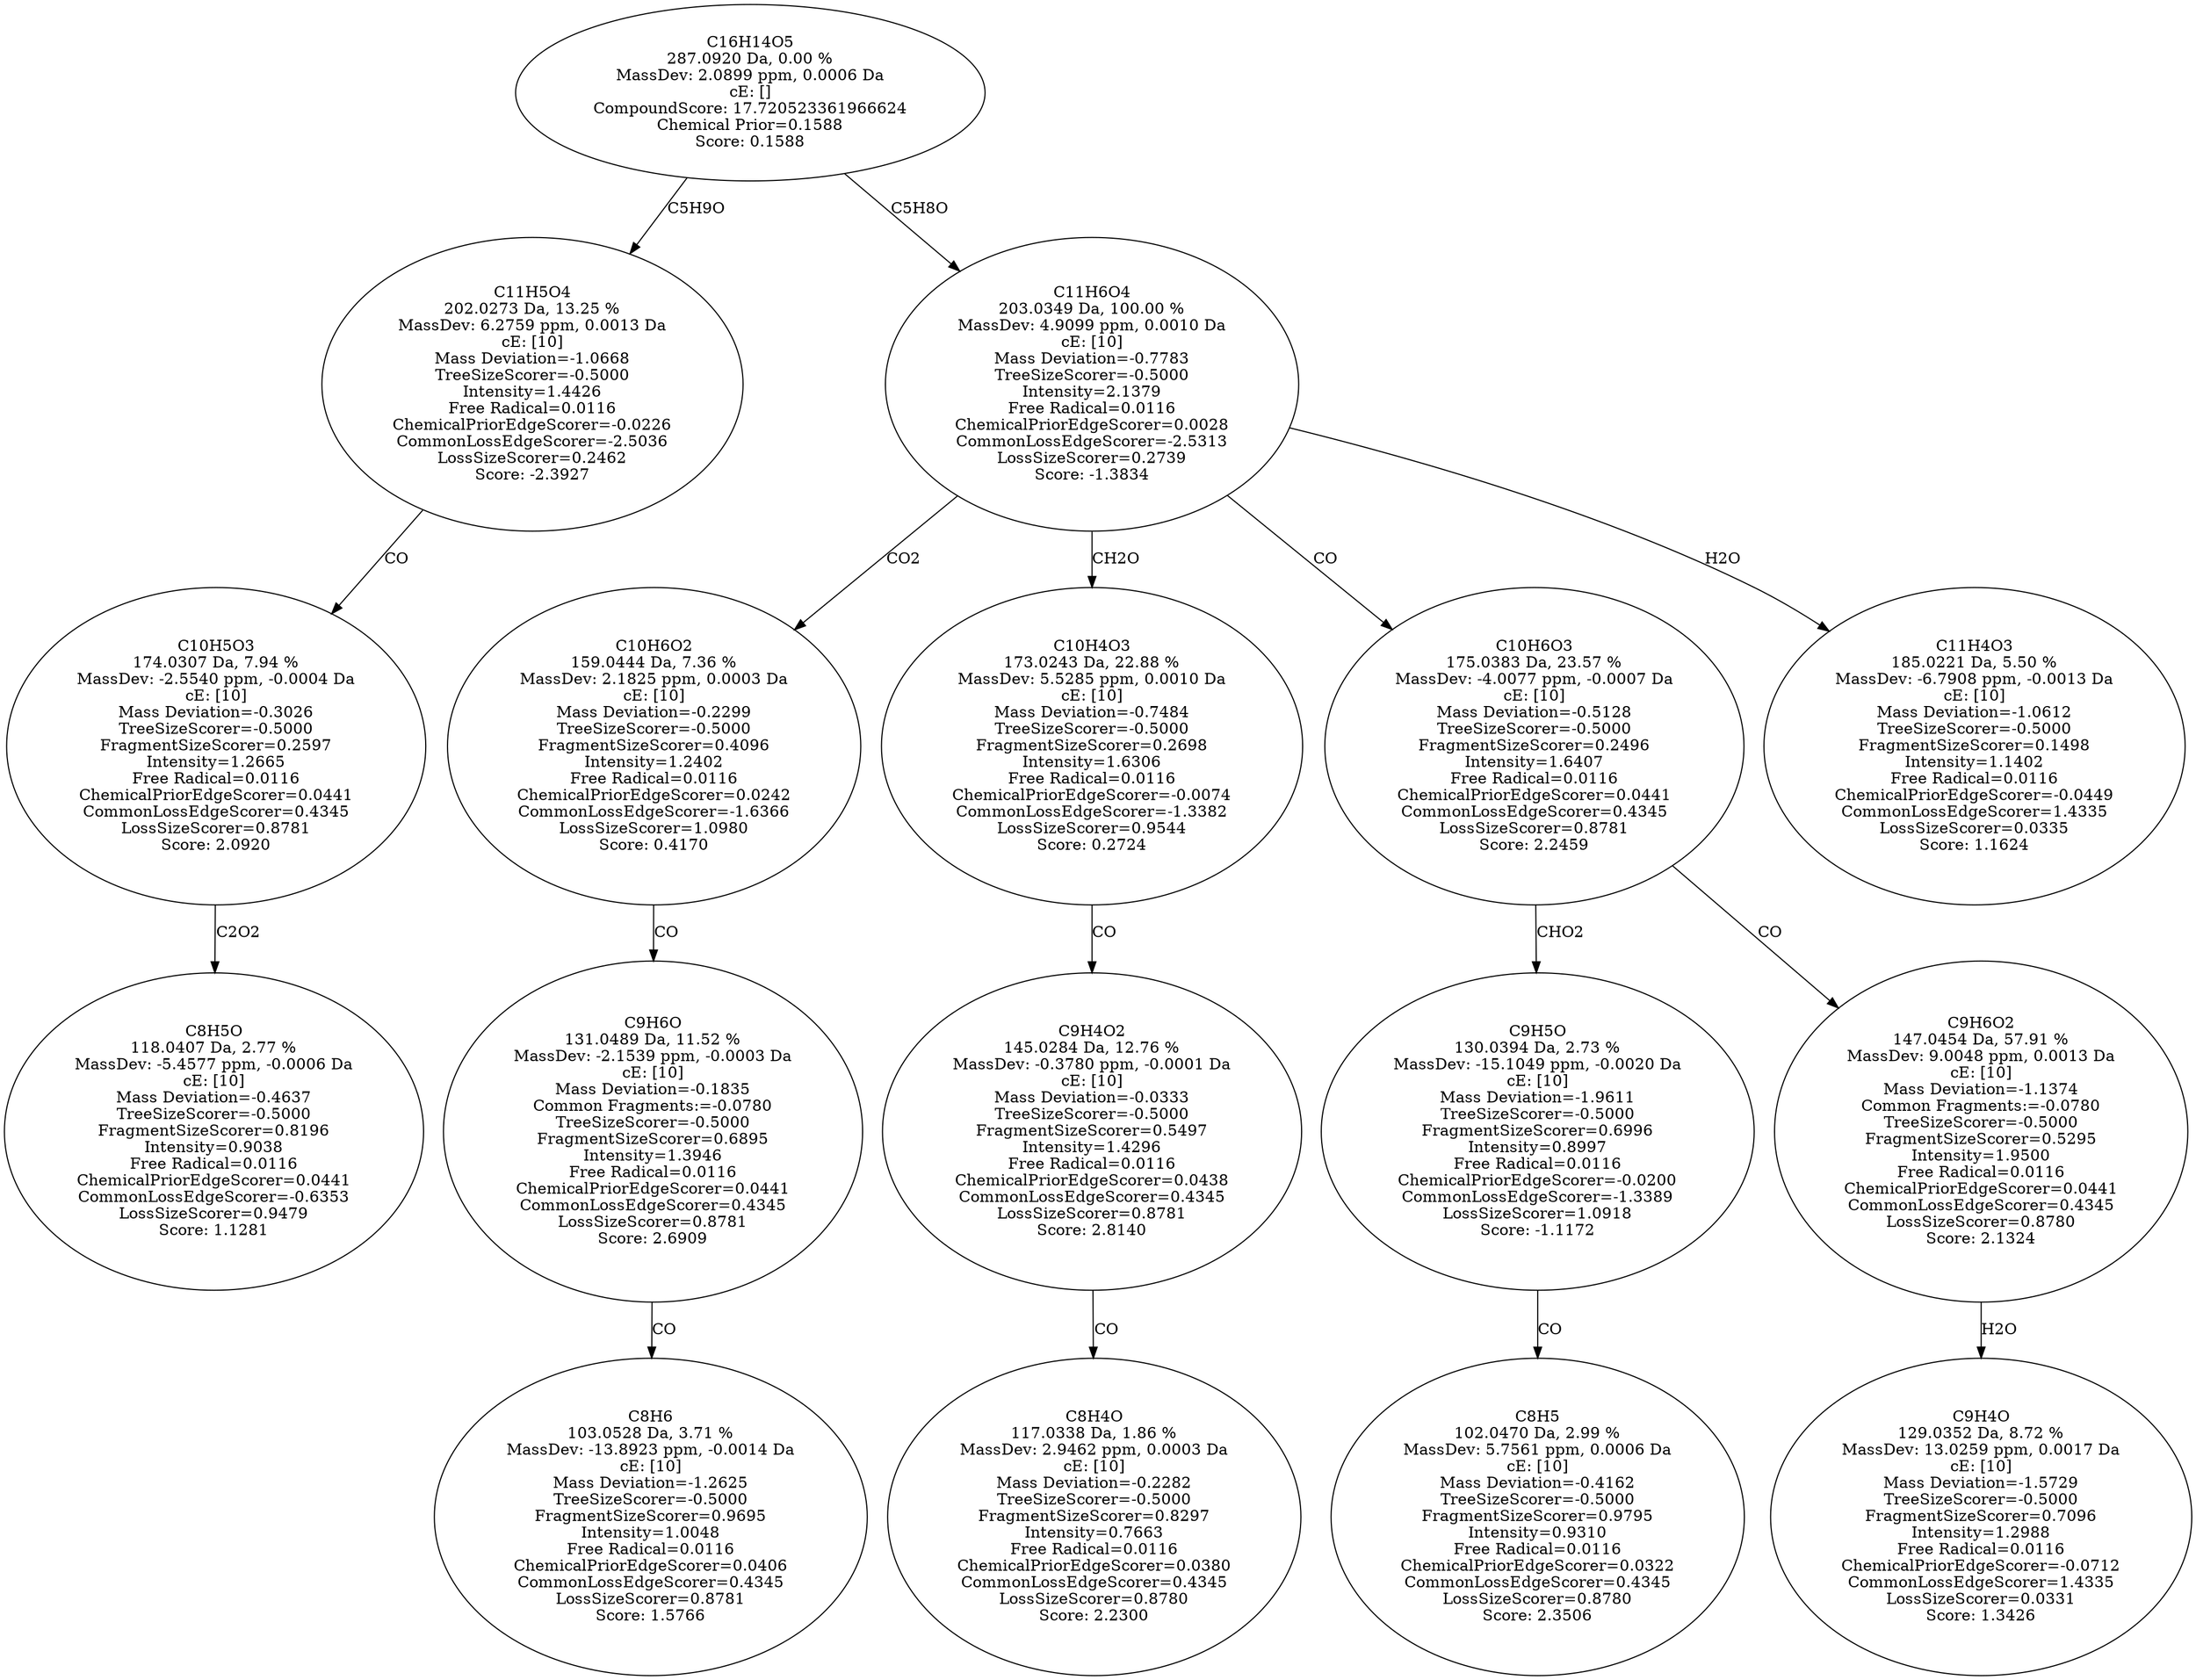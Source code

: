 strict digraph {
v1 [label="C8H5O\n118.0407 Da, 2.77 %\nMassDev: -5.4577 ppm, -0.0006 Da\ncE: [10]\nMass Deviation=-0.4637\nTreeSizeScorer=-0.5000\nFragmentSizeScorer=0.8196\nIntensity=0.9038\nFree Radical=0.0116\nChemicalPriorEdgeScorer=0.0441\nCommonLossEdgeScorer=-0.6353\nLossSizeScorer=0.9479\nScore: 1.1281"];
v2 [label="C10H5O3\n174.0307 Da, 7.94 %\nMassDev: -2.5540 ppm, -0.0004 Da\ncE: [10]\nMass Deviation=-0.3026\nTreeSizeScorer=-0.5000\nFragmentSizeScorer=0.2597\nIntensity=1.2665\nFree Radical=0.0116\nChemicalPriorEdgeScorer=0.0441\nCommonLossEdgeScorer=0.4345\nLossSizeScorer=0.8781\nScore: 2.0920"];
v3 [label="C11H5O4\n202.0273 Da, 13.25 %\nMassDev: 6.2759 ppm, 0.0013 Da\ncE: [10]\nMass Deviation=-1.0668\nTreeSizeScorer=-0.5000\nIntensity=1.4426\nFree Radical=0.0116\nChemicalPriorEdgeScorer=-0.0226\nCommonLossEdgeScorer=-2.5036\nLossSizeScorer=0.2462\nScore: -2.3927"];
v4 [label="C8H6\n103.0528 Da, 3.71 %\nMassDev: -13.8923 ppm, -0.0014 Da\ncE: [10]\nMass Deviation=-1.2625\nTreeSizeScorer=-0.5000\nFragmentSizeScorer=0.9695\nIntensity=1.0048\nFree Radical=0.0116\nChemicalPriorEdgeScorer=0.0406\nCommonLossEdgeScorer=0.4345\nLossSizeScorer=0.8781\nScore: 1.5766"];
v5 [label="C9H6O\n131.0489 Da, 11.52 %\nMassDev: -2.1539 ppm, -0.0003 Da\ncE: [10]\nMass Deviation=-0.1835\nCommon Fragments:=-0.0780\nTreeSizeScorer=-0.5000\nFragmentSizeScorer=0.6895\nIntensity=1.3946\nFree Radical=0.0116\nChemicalPriorEdgeScorer=0.0441\nCommonLossEdgeScorer=0.4345\nLossSizeScorer=0.8781\nScore: 2.6909"];
v6 [label="C10H6O2\n159.0444 Da, 7.36 %\nMassDev: 2.1825 ppm, 0.0003 Da\ncE: [10]\nMass Deviation=-0.2299\nTreeSizeScorer=-0.5000\nFragmentSizeScorer=0.4096\nIntensity=1.2402\nFree Radical=0.0116\nChemicalPriorEdgeScorer=0.0242\nCommonLossEdgeScorer=-1.6366\nLossSizeScorer=1.0980\nScore: 0.4170"];
v7 [label="C8H4O\n117.0338 Da, 1.86 %\nMassDev: 2.9462 ppm, 0.0003 Da\ncE: [10]\nMass Deviation=-0.2282\nTreeSizeScorer=-0.5000\nFragmentSizeScorer=0.8297\nIntensity=0.7663\nFree Radical=0.0116\nChemicalPriorEdgeScorer=0.0380\nCommonLossEdgeScorer=0.4345\nLossSizeScorer=0.8780\nScore: 2.2300"];
v8 [label="C9H4O2\n145.0284 Da, 12.76 %\nMassDev: -0.3780 ppm, -0.0001 Da\ncE: [10]\nMass Deviation=-0.0333\nTreeSizeScorer=-0.5000\nFragmentSizeScorer=0.5497\nIntensity=1.4296\nFree Radical=0.0116\nChemicalPriorEdgeScorer=0.0438\nCommonLossEdgeScorer=0.4345\nLossSizeScorer=0.8781\nScore: 2.8140"];
v9 [label="C10H4O3\n173.0243 Da, 22.88 %\nMassDev: 5.5285 ppm, 0.0010 Da\ncE: [10]\nMass Deviation=-0.7484\nTreeSizeScorer=-0.5000\nFragmentSizeScorer=0.2698\nIntensity=1.6306\nFree Radical=0.0116\nChemicalPriorEdgeScorer=-0.0074\nCommonLossEdgeScorer=-1.3382\nLossSizeScorer=0.9544\nScore: 0.2724"];
v10 [label="C8H5\n102.0470 Da, 2.99 %\nMassDev: 5.7561 ppm, 0.0006 Da\ncE: [10]\nMass Deviation=-0.4162\nTreeSizeScorer=-0.5000\nFragmentSizeScorer=0.9795\nIntensity=0.9310\nFree Radical=0.0116\nChemicalPriorEdgeScorer=0.0322\nCommonLossEdgeScorer=0.4345\nLossSizeScorer=0.8780\nScore: 2.3506"];
v11 [label="C9H5O\n130.0394 Da, 2.73 %\nMassDev: -15.1049 ppm, -0.0020 Da\ncE: [10]\nMass Deviation=-1.9611\nTreeSizeScorer=-0.5000\nFragmentSizeScorer=0.6996\nIntensity=0.8997\nFree Radical=0.0116\nChemicalPriorEdgeScorer=-0.0200\nCommonLossEdgeScorer=-1.3389\nLossSizeScorer=1.0918\nScore: -1.1172"];
v12 [label="C9H4O\n129.0352 Da, 8.72 %\nMassDev: 13.0259 ppm, 0.0017 Da\ncE: [10]\nMass Deviation=-1.5729\nTreeSizeScorer=-0.5000\nFragmentSizeScorer=0.7096\nIntensity=1.2988\nFree Radical=0.0116\nChemicalPriorEdgeScorer=-0.0712\nCommonLossEdgeScorer=1.4335\nLossSizeScorer=0.0331\nScore: 1.3426"];
v13 [label="C9H6O2\n147.0454 Da, 57.91 %\nMassDev: 9.0048 ppm, 0.0013 Da\ncE: [10]\nMass Deviation=-1.1374\nCommon Fragments:=-0.0780\nTreeSizeScorer=-0.5000\nFragmentSizeScorer=0.5295\nIntensity=1.9500\nFree Radical=0.0116\nChemicalPriorEdgeScorer=0.0441\nCommonLossEdgeScorer=0.4345\nLossSizeScorer=0.8780\nScore: 2.1324"];
v14 [label="C10H6O3\n175.0383 Da, 23.57 %\nMassDev: -4.0077 ppm, -0.0007 Da\ncE: [10]\nMass Deviation=-0.5128\nTreeSizeScorer=-0.5000\nFragmentSizeScorer=0.2496\nIntensity=1.6407\nFree Radical=0.0116\nChemicalPriorEdgeScorer=0.0441\nCommonLossEdgeScorer=0.4345\nLossSizeScorer=0.8781\nScore: 2.2459"];
v15 [label="C11H4O3\n185.0221 Da, 5.50 %\nMassDev: -6.7908 ppm, -0.0013 Da\ncE: [10]\nMass Deviation=-1.0612\nTreeSizeScorer=-0.5000\nFragmentSizeScorer=0.1498\nIntensity=1.1402\nFree Radical=0.0116\nChemicalPriorEdgeScorer=-0.0449\nCommonLossEdgeScorer=1.4335\nLossSizeScorer=0.0335\nScore: 1.1624"];
v16 [label="C11H6O4\n203.0349 Da, 100.00 %\nMassDev: 4.9099 ppm, 0.0010 Da\ncE: [10]\nMass Deviation=-0.7783\nTreeSizeScorer=-0.5000\nIntensity=2.1379\nFree Radical=0.0116\nChemicalPriorEdgeScorer=0.0028\nCommonLossEdgeScorer=-2.5313\nLossSizeScorer=0.2739\nScore: -1.3834"];
v17 [label="C16H14O5\n287.0920 Da, 0.00 %\nMassDev: 2.0899 ppm, 0.0006 Da\ncE: []\nCompoundScore: 17.720523361966624\nChemical Prior=0.1588\nScore: 0.1588"];
v2 -> v1 [label="C2O2"];
v3 -> v2 [label="CO"];
v17 -> v3 [label="C5H9O"];
v5 -> v4 [label="CO"];
v6 -> v5 [label="CO"];
v16 -> v6 [label="CO2"];
v8 -> v7 [label="CO"];
v9 -> v8 [label="CO"];
v16 -> v9 [label="CH2O"];
v11 -> v10 [label="CO"];
v14 -> v11 [label="CHO2"];
v13 -> v12 [label="H2O"];
v14 -> v13 [label="CO"];
v16 -> v14 [label="CO"];
v16 -> v15 [label="H2O"];
v17 -> v16 [label="C5H8O"];
}